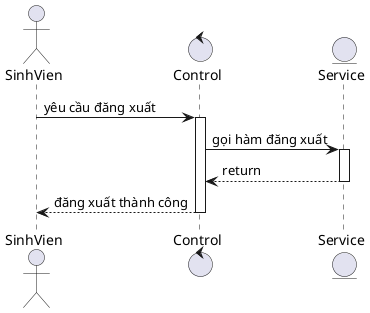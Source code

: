 @startuml logout

actor       SinhVien       as A

control     Control     as C
entity    Service    as D

A -> C : yêu cầu đăng xuất
activate C

C -> D : gọi hàm đăng xuất
activate D

D --> C : return
deactivate D

C --> A : đăng xuất thành công
deactivate C



@enduml

